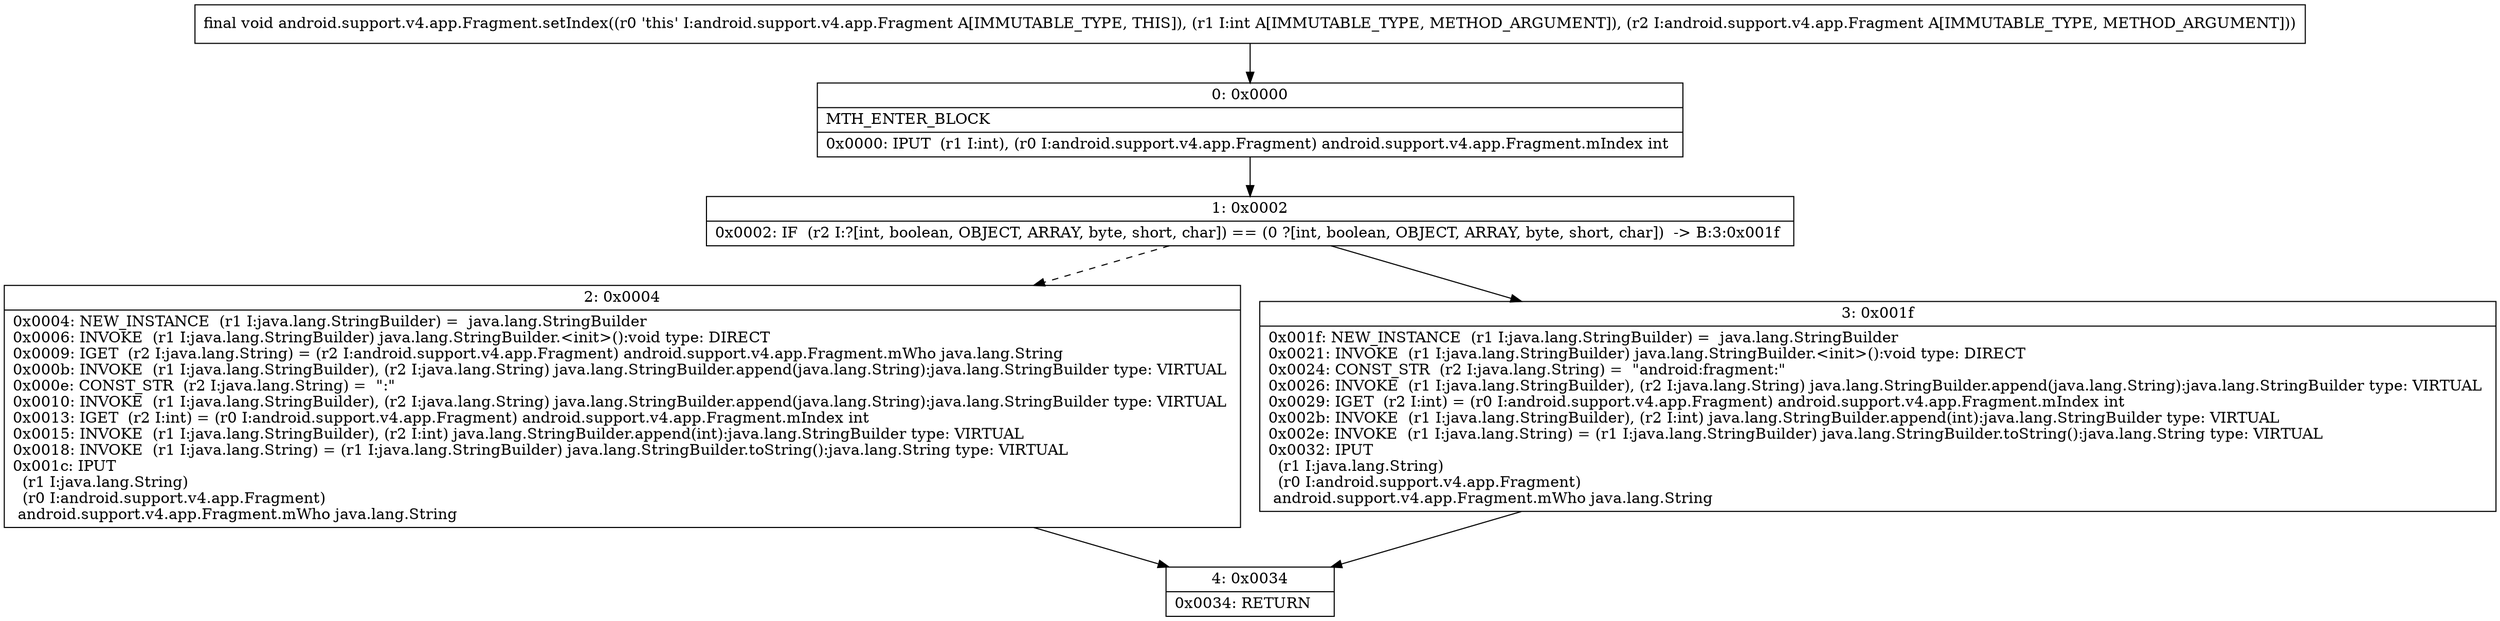 digraph "CFG forandroid.support.v4.app.Fragment.setIndex(ILandroid\/support\/v4\/app\/Fragment;)V" {
Node_0 [shape=record,label="{0\:\ 0x0000|MTH_ENTER_BLOCK\l|0x0000: IPUT  (r1 I:int), (r0 I:android.support.v4.app.Fragment) android.support.v4.app.Fragment.mIndex int \l}"];
Node_1 [shape=record,label="{1\:\ 0x0002|0x0002: IF  (r2 I:?[int, boolean, OBJECT, ARRAY, byte, short, char]) == (0 ?[int, boolean, OBJECT, ARRAY, byte, short, char])  \-\> B:3:0x001f \l}"];
Node_2 [shape=record,label="{2\:\ 0x0004|0x0004: NEW_INSTANCE  (r1 I:java.lang.StringBuilder) =  java.lang.StringBuilder \l0x0006: INVOKE  (r1 I:java.lang.StringBuilder) java.lang.StringBuilder.\<init\>():void type: DIRECT \l0x0009: IGET  (r2 I:java.lang.String) = (r2 I:android.support.v4.app.Fragment) android.support.v4.app.Fragment.mWho java.lang.String \l0x000b: INVOKE  (r1 I:java.lang.StringBuilder), (r2 I:java.lang.String) java.lang.StringBuilder.append(java.lang.String):java.lang.StringBuilder type: VIRTUAL \l0x000e: CONST_STR  (r2 I:java.lang.String) =  \":\" \l0x0010: INVOKE  (r1 I:java.lang.StringBuilder), (r2 I:java.lang.String) java.lang.StringBuilder.append(java.lang.String):java.lang.StringBuilder type: VIRTUAL \l0x0013: IGET  (r2 I:int) = (r0 I:android.support.v4.app.Fragment) android.support.v4.app.Fragment.mIndex int \l0x0015: INVOKE  (r1 I:java.lang.StringBuilder), (r2 I:int) java.lang.StringBuilder.append(int):java.lang.StringBuilder type: VIRTUAL \l0x0018: INVOKE  (r1 I:java.lang.String) = (r1 I:java.lang.StringBuilder) java.lang.StringBuilder.toString():java.lang.String type: VIRTUAL \l0x001c: IPUT  \l  (r1 I:java.lang.String)\l  (r0 I:android.support.v4.app.Fragment)\l android.support.v4.app.Fragment.mWho java.lang.String \l}"];
Node_3 [shape=record,label="{3\:\ 0x001f|0x001f: NEW_INSTANCE  (r1 I:java.lang.StringBuilder) =  java.lang.StringBuilder \l0x0021: INVOKE  (r1 I:java.lang.StringBuilder) java.lang.StringBuilder.\<init\>():void type: DIRECT \l0x0024: CONST_STR  (r2 I:java.lang.String) =  \"android:fragment:\" \l0x0026: INVOKE  (r1 I:java.lang.StringBuilder), (r2 I:java.lang.String) java.lang.StringBuilder.append(java.lang.String):java.lang.StringBuilder type: VIRTUAL \l0x0029: IGET  (r2 I:int) = (r0 I:android.support.v4.app.Fragment) android.support.v4.app.Fragment.mIndex int \l0x002b: INVOKE  (r1 I:java.lang.StringBuilder), (r2 I:int) java.lang.StringBuilder.append(int):java.lang.StringBuilder type: VIRTUAL \l0x002e: INVOKE  (r1 I:java.lang.String) = (r1 I:java.lang.StringBuilder) java.lang.StringBuilder.toString():java.lang.String type: VIRTUAL \l0x0032: IPUT  \l  (r1 I:java.lang.String)\l  (r0 I:android.support.v4.app.Fragment)\l android.support.v4.app.Fragment.mWho java.lang.String \l}"];
Node_4 [shape=record,label="{4\:\ 0x0034|0x0034: RETURN   \l}"];
MethodNode[shape=record,label="{final void android.support.v4.app.Fragment.setIndex((r0 'this' I:android.support.v4.app.Fragment A[IMMUTABLE_TYPE, THIS]), (r1 I:int A[IMMUTABLE_TYPE, METHOD_ARGUMENT]), (r2 I:android.support.v4.app.Fragment A[IMMUTABLE_TYPE, METHOD_ARGUMENT])) }"];
MethodNode -> Node_0;
Node_0 -> Node_1;
Node_1 -> Node_2[style=dashed];
Node_1 -> Node_3;
Node_2 -> Node_4;
Node_3 -> Node_4;
}

